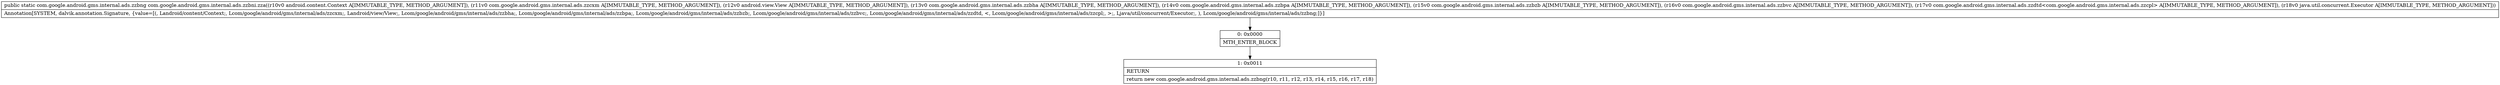 digraph "CFG forcom.google.android.gms.internal.ads.zzbni.zza(Landroid\/content\/Context;Lcom\/google\/android\/gms\/internal\/ads\/zzcxm;Landroid\/view\/View;Lcom\/google\/android\/gms\/internal\/ads\/zzbha;Lcom\/google\/android\/gms\/internal\/ads\/zzbpa;Lcom\/google\/android\/gms\/internal\/ads\/zzbzb;Lcom\/google\/android\/gms\/internal\/ads\/zzbvc;Lcom\/google\/android\/gms\/internal\/ads\/zzdtd;Ljava\/util\/concurrent\/Executor;)Lcom\/google\/android\/gms\/internal\/ads\/zzbng;" {
Node_0 [shape=record,label="{0\:\ 0x0000|MTH_ENTER_BLOCK\l}"];
Node_1 [shape=record,label="{1\:\ 0x0011|RETURN\l|return new com.google.android.gms.internal.ads.zzbng(r10, r11, r12, r13, r14, r15, r16, r17, r18)\l}"];
MethodNode[shape=record,label="{public static com.google.android.gms.internal.ads.zzbng com.google.android.gms.internal.ads.zzbni.zza((r10v0 android.content.Context A[IMMUTABLE_TYPE, METHOD_ARGUMENT]), (r11v0 com.google.android.gms.internal.ads.zzcxm A[IMMUTABLE_TYPE, METHOD_ARGUMENT]), (r12v0 android.view.View A[IMMUTABLE_TYPE, METHOD_ARGUMENT]), (r13v0 com.google.android.gms.internal.ads.zzbha A[IMMUTABLE_TYPE, METHOD_ARGUMENT]), (r14v0 com.google.android.gms.internal.ads.zzbpa A[IMMUTABLE_TYPE, METHOD_ARGUMENT]), (r15v0 com.google.android.gms.internal.ads.zzbzb A[IMMUTABLE_TYPE, METHOD_ARGUMENT]), (r16v0 com.google.android.gms.internal.ads.zzbvc A[IMMUTABLE_TYPE, METHOD_ARGUMENT]), (r17v0 com.google.android.gms.internal.ads.zzdtd\<com.google.android.gms.internal.ads.zzcpl\> A[IMMUTABLE_TYPE, METHOD_ARGUMENT]), (r18v0 java.util.concurrent.Executor A[IMMUTABLE_TYPE, METHOD_ARGUMENT]))  | Annotation[SYSTEM, dalvik.annotation.Signature, \{value=[(, Landroid\/content\/Context;, Lcom\/google\/android\/gms\/internal\/ads\/zzcxm;, Landroid\/view\/View;, Lcom\/google\/android\/gms\/internal\/ads\/zzbha;, Lcom\/google\/android\/gms\/internal\/ads\/zzbpa;, Lcom\/google\/android\/gms\/internal\/ads\/zzbzb;, Lcom\/google\/android\/gms\/internal\/ads\/zzbvc;, Lcom\/google\/android\/gms\/internal\/ads\/zzdtd, \<, Lcom\/google\/android\/gms\/internal\/ads\/zzcpl;, \>;, Ljava\/util\/concurrent\/Executor;, ), Lcom\/google\/android\/gms\/internal\/ads\/zzbng;]\}]\l}"];
MethodNode -> Node_0;
Node_0 -> Node_1;
}

